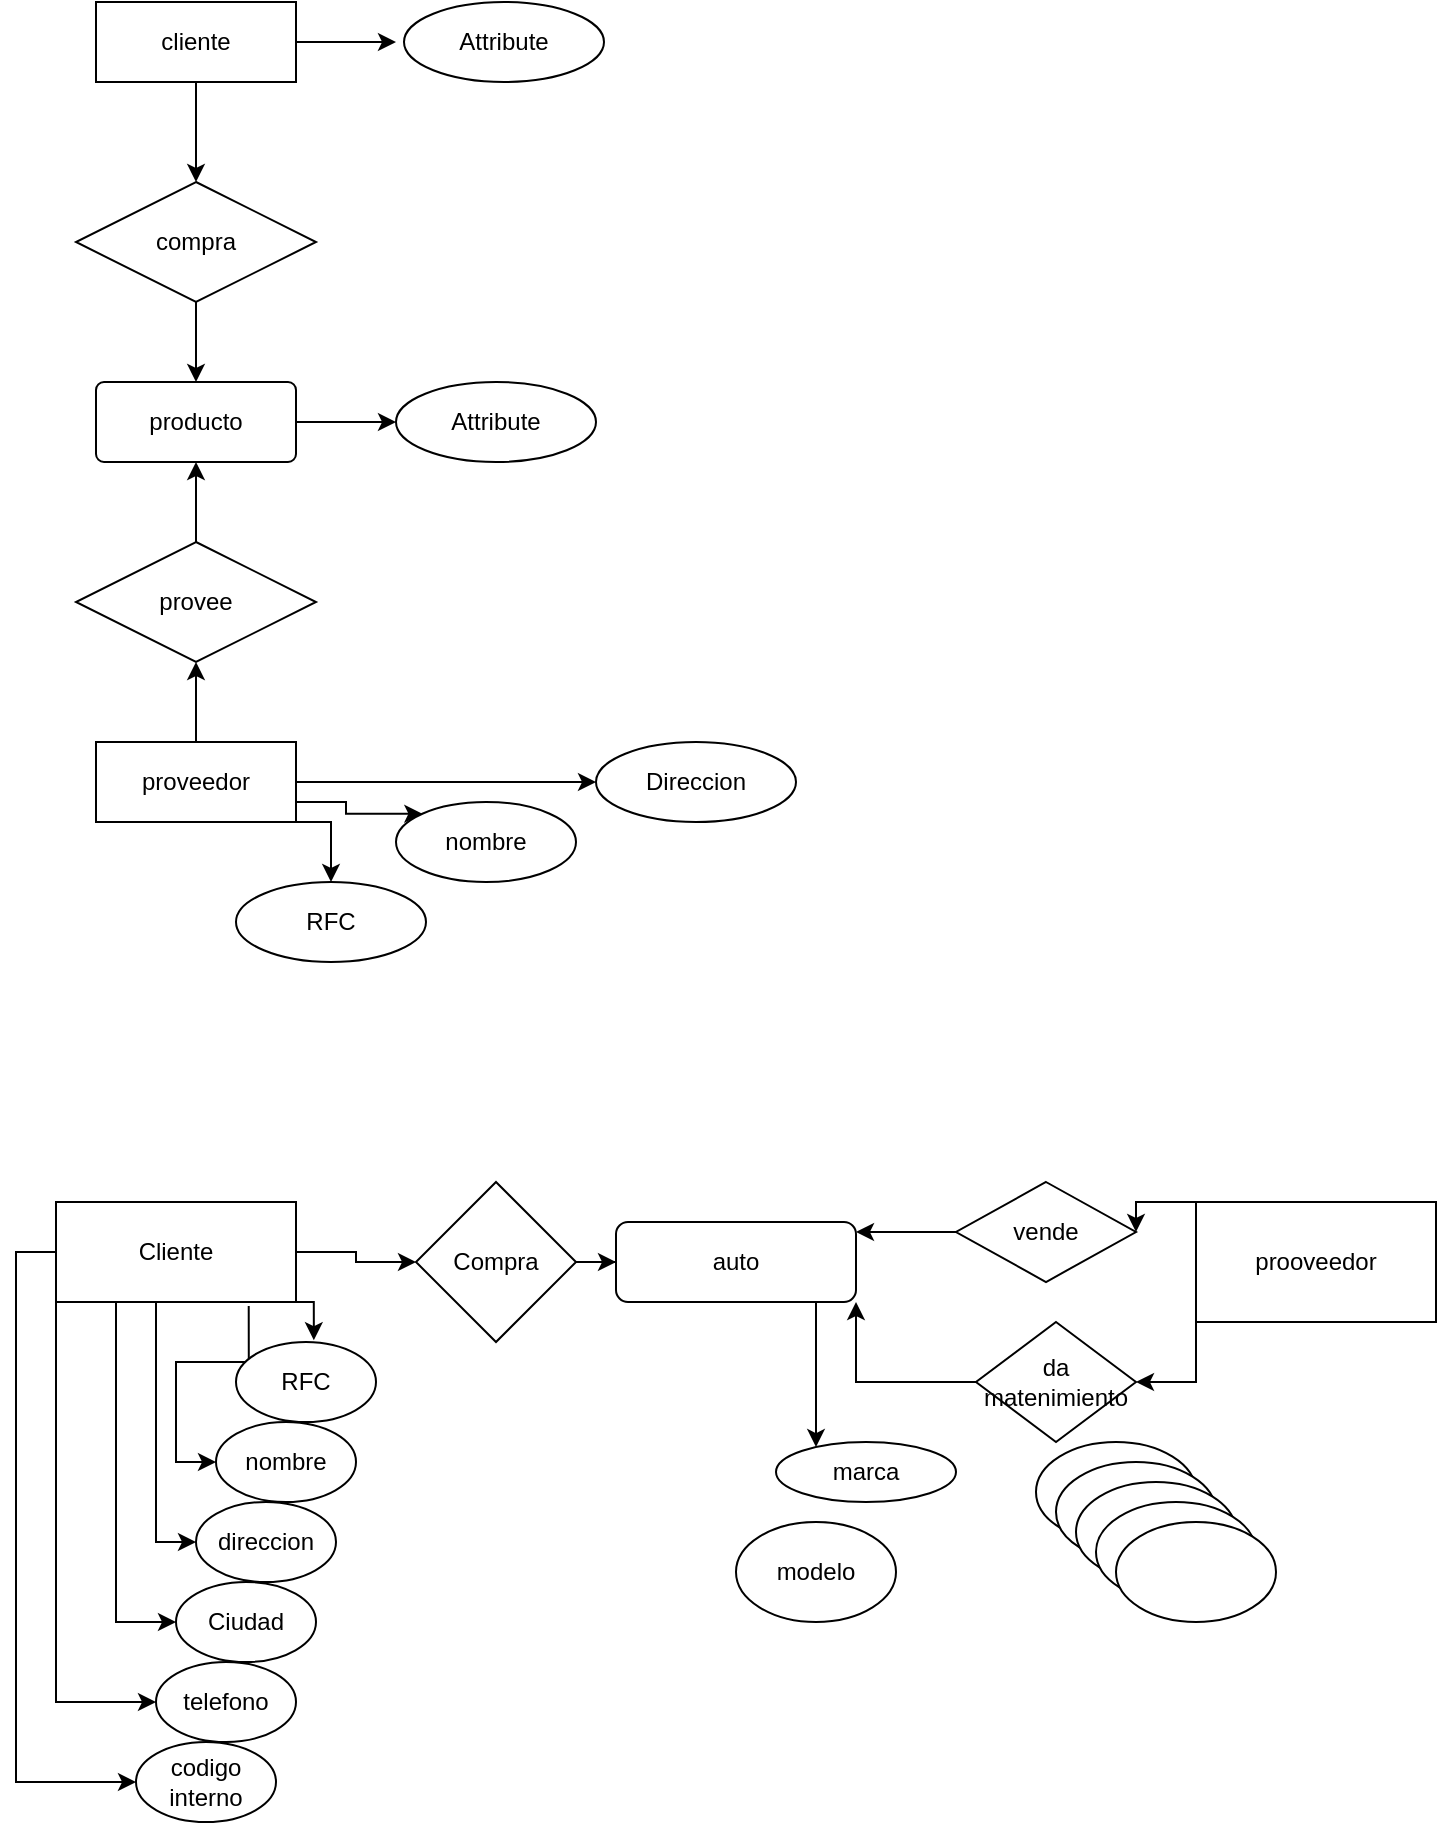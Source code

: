 <mxfile version="20.5.1" type="github">
  <diagram id="qlSu_hCytlXmXeY36GiM" name="Página-1">
    <mxGraphModel dx="1392" dy="489" grid="1" gridSize="10" guides="1" tooltips="1" connect="1" arrows="1" fold="1" page="1" pageScale="1" pageWidth="827" pageHeight="1169" math="0" shadow="0">
      <root>
        <mxCell id="0" />
        <mxCell id="1" parent="0" />
        <mxCell id="x2QwnfS2ca_xo_bsKNTp-10" style="edgeStyle=orthogonalEdgeStyle;rounded=0;orthogonalLoop=1;jettySize=auto;html=1;exitX=0.5;exitY=1;exitDx=0;exitDy=0;entryX=0.5;entryY=0;entryDx=0;entryDy=0;" parent="1" source="x2QwnfS2ca_xo_bsKNTp-1" target="x2QwnfS2ca_xo_bsKNTp-2" edge="1">
          <mxGeometry relative="1" as="geometry" />
        </mxCell>
        <mxCell id="x2QwnfS2ca_xo_bsKNTp-17" value="" style="edgeStyle=orthogonalEdgeStyle;rounded=0;orthogonalLoop=1;jettySize=auto;html=1;" parent="1" source="x2QwnfS2ca_xo_bsKNTp-1" edge="1">
          <mxGeometry relative="1" as="geometry">
            <mxPoint x="190" y="30" as="targetPoint" />
          </mxGeometry>
        </mxCell>
        <mxCell id="x2QwnfS2ca_xo_bsKNTp-1" value="cliente" style="whiteSpace=wrap;html=1;align=center;" parent="1" vertex="1">
          <mxGeometry x="40" y="10" width="100" height="40" as="geometry" />
        </mxCell>
        <mxCell id="x2QwnfS2ca_xo_bsKNTp-6" style="edgeStyle=orthogonalEdgeStyle;rounded=0;orthogonalLoop=1;jettySize=auto;html=1;exitX=0.5;exitY=1;exitDx=0;exitDy=0;" parent="1" source="x2QwnfS2ca_xo_bsKNTp-2" target="x2QwnfS2ca_xo_bsKNTp-5" edge="1">
          <mxGeometry relative="1" as="geometry" />
        </mxCell>
        <mxCell id="x2QwnfS2ca_xo_bsKNTp-2" value="compra" style="shape=rhombus;perimeter=rhombusPerimeter;whiteSpace=wrap;html=1;align=center;" parent="1" vertex="1">
          <mxGeometry x="30" y="100" width="120" height="60" as="geometry" />
        </mxCell>
        <mxCell id="x2QwnfS2ca_xo_bsKNTp-4" value="Attribute" style="ellipse;whiteSpace=wrap;html=1;align=center;" parent="1" vertex="1">
          <mxGeometry x="190" y="200" width="100" height="40" as="geometry" />
        </mxCell>
        <mxCell id="x2QwnfS2ca_xo_bsKNTp-8" style="edgeStyle=orthogonalEdgeStyle;rounded=0;orthogonalLoop=1;jettySize=auto;html=1;" parent="1" source="x2QwnfS2ca_xo_bsKNTp-5" target="x2QwnfS2ca_xo_bsKNTp-4" edge="1">
          <mxGeometry relative="1" as="geometry" />
        </mxCell>
        <mxCell id="x2QwnfS2ca_xo_bsKNTp-5" value="producto" style="rounded=1;arcSize=10;whiteSpace=wrap;html=1;align=center;" parent="1" vertex="1">
          <mxGeometry x="40" y="200" width="100" height="40" as="geometry" />
        </mxCell>
        <mxCell id="x2QwnfS2ca_xo_bsKNTp-18" value="" style="edgeStyle=orthogonalEdgeStyle;rounded=0;orthogonalLoop=1;jettySize=auto;html=1;" parent="1" source="x2QwnfS2ca_xo_bsKNTp-12" target="x2QwnfS2ca_xo_bsKNTp-15" edge="1">
          <mxGeometry relative="1" as="geometry" />
        </mxCell>
        <mxCell id="Csu2EXhS7KZmmG47xOdv-5" value="" style="edgeStyle=orthogonalEdgeStyle;rounded=0;orthogonalLoop=1;jettySize=auto;html=1;" edge="1" parent="1" source="x2QwnfS2ca_xo_bsKNTp-12" target="x2QwnfS2ca_xo_bsKNTp-23">
          <mxGeometry relative="1" as="geometry" />
        </mxCell>
        <mxCell id="Csu2EXhS7KZmmG47xOdv-7" style="edgeStyle=orthogonalEdgeStyle;rounded=0;orthogonalLoop=1;jettySize=auto;html=1;exitX=1;exitY=0.75;exitDx=0;exitDy=0;entryX=0;entryY=0;entryDx=0;entryDy=0;" edge="1" parent="1" source="x2QwnfS2ca_xo_bsKNTp-12" target="Csu2EXhS7KZmmG47xOdv-1">
          <mxGeometry relative="1" as="geometry" />
        </mxCell>
        <mxCell id="Csu2EXhS7KZmmG47xOdv-8" style="edgeStyle=orthogonalEdgeStyle;rounded=0;orthogonalLoop=1;jettySize=auto;html=1;exitX=1;exitY=1;exitDx=0;exitDy=0;entryX=0.5;entryY=0;entryDx=0;entryDy=0;" edge="1" parent="1" source="x2QwnfS2ca_xo_bsKNTp-12" target="Csu2EXhS7KZmmG47xOdv-2">
          <mxGeometry relative="1" as="geometry" />
        </mxCell>
        <mxCell id="x2QwnfS2ca_xo_bsKNTp-12" value="proveedor" style="whiteSpace=wrap;html=1;align=center;" parent="1" vertex="1">
          <mxGeometry x="40" y="380" width="100" height="40" as="geometry" />
        </mxCell>
        <mxCell id="x2QwnfS2ca_xo_bsKNTp-25" value="" style="edgeStyle=orthogonalEdgeStyle;rounded=0;orthogonalLoop=1;jettySize=auto;html=1;" parent="1" source="x2QwnfS2ca_xo_bsKNTp-15" target="x2QwnfS2ca_xo_bsKNTp-5" edge="1">
          <mxGeometry relative="1" as="geometry" />
        </mxCell>
        <mxCell id="x2QwnfS2ca_xo_bsKNTp-15" value="provee" style="shape=rhombus;perimeter=rhombusPerimeter;whiteSpace=wrap;html=1;align=center;" parent="1" vertex="1">
          <mxGeometry x="30" y="280" width="120" height="60" as="geometry" />
        </mxCell>
        <mxCell id="x2QwnfS2ca_xo_bsKNTp-21" value="Attribute" style="ellipse;whiteSpace=wrap;html=1;align=center;" parent="1" vertex="1">
          <mxGeometry x="194" y="10" width="100" height="40" as="geometry" />
        </mxCell>
        <mxCell id="x2QwnfS2ca_xo_bsKNTp-23" value="&lt;font style=&quot;vertical-align: inherit;&quot;&gt;&lt;font style=&quot;vertical-align: inherit;&quot;&gt;Direccion&lt;br&gt;&lt;/font&gt;&lt;/font&gt;" style="ellipse;whiteSpace=wrap;html=1;align=center;" parent="1" vertex="1">
          <mxGeometry x="290" y="380" width="100" height="40" as="geometry" />
        </mxCell>
        <mxCell id="Csu2EXhS7KZmmG47xOdv-1" value="&lt;font style=&quot;vertical-align: inherit;&quot;&gt;&lt;font style=&quot;vertical-align: inherit;&quot;&gt;&lt;font style=&quot;vertical-align: inherit;&quot;&gt;&lt;font style=&quot;vertical-align: inherit;&quot;&gt;nombre&lt;/font&gt;&lt;/font&gt;&lt;br&gt;&lt;/font&gt;&lt;/font&gt;" style="ellipse;whiteSpace=wrap;html=1;" vertex="1" parent="1">
          <mxGeometry x="190" y="410" width="90" height="40" as="geometry" />
        </mxCell>
        <mxCell id="Csu2EXhS7KZmmG47xOdv-2" value="&lt;font style=&quot;vertical-align: inherit;&quot;&gt;&lt;font style=&quot;vertical-align: inherit;&quot;&gt;&lt;font style=&quot;vertical-align: inherit;&quot;&gt;&lt;font style=&quot;vertical-align: inherit;&quot;&gt;RFC&lt;/font&gt;&lt;/font&gt;&lt;br&gt;&lt;/font&gt;&lt;/font&gt;" style="ellipse;whiteSpace=wrap;html=1;" vertex="1" parent="1">
          <mxGeometry x="110" y="450" width="95" height="40" as="geometry" />
        </mxCell>
        <mxCell id="Csu2EXhS7KZmmG47xOdv-51" value="" style="edgeStyle=orthogonalEdgeStyle;rounded=0;orthogonalLoop=1;jettySize=auto;html=1;" edge="1" parent="1" source="Csu2EXhS7KZmmG47xOdv-10" target="Csu2EXhS7KZmmG47xOdv-50">
          <mxGeometry relative="1" as="geometry">
            <Array as="points">
              <mxPoint x="400" y="700" />
              <mxPoint x="400" y="700" />
            </Array>
          </mxGeometry>
        </mxCell>
        <mxCell id="Csu2EXhS7KZmmG47xOdv-10" value="&lt;font style=&quot;vertical-align: inherit;&quot;&gt;&lt;font style=&quot;vertical-align: inherit;&quot;&gt;auto&lt;/font&gt;&lt;/font&gt;" style="rounded=1;whiteSpace=wrap;html=1;" vertex="1" parent="1">
          <mxGeometry x="300" y="620" width="120" height="40" as="geometry" />
        </mxCell>
        <mxCell id="Csu2EXhS7KZmmG47xOdv-27" value="" style="edgeStyle=orthogonalEdgeStyle;rounded=0;orthogonalLoop=1;jettySize=auto;html=1;" edge="1" parent="1" source="Csu2EXhS7KZmmG47xOdv-11" target="Csu2EXhS7KZmmG47xOdv-13">
          <mxGeometry relative="1" as="geometry" />
        </mxCell>
        <mxCell id="Csu2EXhS7KZmmG47xOdv-44" style="edgeStyle=orthogonalEdgeStyle;rounded=0;orthogonalLoop=1;jettySize=auto;html=1;exitX=1;exitY=1;exitDx=0;exitDy=0;entryX=0.556;entryY=-0.022;entryDx=0;entryDy=0;entryPerimeter=0;" edge="1" parent="1" source="Csu2EXhS7KZmmG47xOdv-11" target="Csu2EXhS7KZmmG47xOdv-35">
          <mxGeometry relative="1" as="geometry" />
        </mxCell>
        <mxCell id="Csu2EXhS7KZmmG47xOdv-45" style="edgeStyle=orthogonalEdgeStyle;rounded=0;orthogonalLoop=1;jettySize=auto;html=1;entryX=0;entryY=0.5;entryDx=0;entryDy=0;exitX=0.803;exitY=1.041;exitDx=0;exitDy=0;exitPerimeter=0;" edge="1" parent="1" source="Csu2EXhS7KZmmG47xOdv-11" target="Csu2EXhS7KZmmG47xOdv-30">
          <mxGeometry relative="1" as="geometry" />
        </mxCell>
        <mxCell id="Csu2EXhS7KZmmG47xOdv-46" style="edgeStyle=orthogonalEdgeStyle;rounded=0;orthogonalLoop=1;jettySize=auto;html=1;exitX=0.5;exitY=1;exitDx=0;exitDy=0;entryX=0;entryY=0.5;entryDx=0;entryDy=0;" edge="1" parent="1" source="Csu2EXhS7KZmmG47xOdv-11" target="Csu2EXhS7KZmmG47xOdv-34">
          <mxGeometry relative="1" as="geometry">
            <Array as="points">
              <mxPoint x="70" y="660" />
              <mxPoint x="70" y="780" />
            </Array>
          </mxGeometry>
        </mxCell>
        <mxCell id="Csu2EXhS7KZmmG47xOdv-47" style="edgeStyle=orthogonalEdgeStyle;rounded=0;orthogonalLoop=1;jettySize=auto;html=1;exitX=0.25;exitY=1;exitDx=0;exitDy=0;entryX=0;entryY=0.5;entryDx=0;entryDy=0;" edge="1" parent="1" source="Csu2EXhS7KZmmG47xOdv-11" target="Csu2EXhS7KZmmG47xOdv-33">
          <mxGeometry relative="1" as="geometry" />
        </mxCell>
        <mxCell id="Csu2EXhS7KZmmG47xOdv-48" style="edgeStyle=orthogonalEdgeStyle;rounded=0;orthogonalLoop=1;jettySize=auto;html=1;exitX=0;exitY=1;exitDx=0;exitDy=0;entryX=0;entryY=0.5;entryDx=0;entryDy=0;" edge="1" parent="1" source="Csu2EXhS7KZmmG47xOdv-11" target="Csu2EXhS7KZmmG47xOdv-32">
          <mxGeometry relative="1" as="geometry" />
        </mxCell>
        <mxCell id="Csu2EXhS7KZmmG47xOdv-49" style="edgeStyle=orthogonalEdgeStyle;rounded=0;orthogonalLoop=1;jettySize=auto;html=1;exitX=0;exitY=0.5;exitDx=0;exitDy=0;entryX=0;entryY=0.5;entryDx=0;entryDy=0;" edge="1" parent="1" source="Csu2EXhS7KZmmG47xOdv-11" target="Csu2EXhS7KZmmG47xOdv-31">
          <mxGeometry relative="1" as="geometry" />
        </mxCell>
        <mxCell id="Csu2EXhS7KZmmG47xOdv-11" value="&lt;font style=&quot;vertical-align: inherit;&quot;&gt;&lt;font style=&quot;vertical-align: inherit;&quot;&gt;Cliente&lt;/font&gt;&lt;/font&gt;" style="rounded=0;whiteSpace=wrap;html=1;" vertex="1" parent="1">
          <mxGeometry x="20" y="610" width="120" height="50" as="geometry" />
        </mxCell>
        <mxCell id="Csu2EXhS7KZmmG47xOdv-18" style="edgeStyle=orthogonalEdgeStyle;rounded=0;orthogonalLoop=1;jettySize=auto;html=1;exitX=0;exitY=0;exitDx=0;exitDy=0;entryX=1;entryY=0.5;entryDx=0;entryDy=0;" edge="1" parent="1" source="Csu2EXhS7KZmmG47xOdv-12" target="Csu2EXhS7KZmmG47xOdv-14">
          <mxGeometry relative="1" as="geometry" />
        </mxCell>
        <mxCell id="Csu2EXhS7KZmmG47xOdv-19" style="edgeStyle=orthogonalEdgeStyle;rounded=0;orthogonalLoop=1;jettySize=auto;html=1;exitX=0;exitY=1;exitDx=0;exitDy=0;entryX=1;entryY=0.5;entryDx=0;entryDy=0;" edge="1" parent="1" source="Csu2EXhS7KZmmG47xOdv-12" target="Csu2EXhS7KZmmG47xOdv-15">
          <mxGeometry relative="1" as="geometry" />
        </mxCell>
        <mxCell id="Csu2EXhS7KZmmG47xOdv-12" value="&lt;font style=&quot;vertical-align: inherit;&quot;&gt;&lt;font style=&quot;vertical-align: inherit;&quot;&gt;prooveedor&lt;/font&gt;&lt;/font&gt;" style="rounded=0;whiteSpace=wrap;html=1;" vertex="1" parent="1">
          <mxGeometry x="590" y="610" width="120" height="60" as="geometry" />
        </mxCell>
        <mxCell id="Csu2EXhS7KZmmG47xOdv-28" value="" style="edgeStyle=orthogonalEdgeStyle;rounded=0;orthogonalLoop=1;jettySize=auto;html=1;" edge="1" parent="1" source="Csu2EXhS7KZmmG47xOdv-13" target="Csu2EXhS7KZmmG47xOdv-10">
          <mxGeometry relative="1" as="geometry" />
        </mxCell>
        <mxCell id="Csu2EXhS7KZmmG47xOdv-13" value="&lt;font style=&quot;vertical-align: inherit;&quot;&gt;&lt;font style=&quot;vertical-align: inherit;&quot;&gt;Compra&lt;/font&gt;&lt;/font&gt;" style="rhombus;whiteSpace=wrap;html=1;" vertex="1" parent="1">
          <mxGeometry x="200" y="600" width="80" height="80" as="geometry" />
        </mxCell>
        <mxCell id="Csu2EXhS7KZmmG47xOdv-21" style="edgeStyle=orthogonalEdgeStyle;rounded=0;orthogonalLoop=1;jettySize=auto;html=1;exitX=0;exitY=0.5;exitDx=0;exitDy=0;" edge="1" parent="1" source="Csu2EXhS7KZmmG47xOdv-14" target="Csu2EXhS7KZmmG47xOdv-10">
          <mxGeometry relative="1" as="geometry">
            <Array as="points">
              <mxPoint x="440" y="625" />
              <mxPoint x="440" y="625" />
            </Array>
          </mxGeometry>
        </mxCell>
        <mxCell id="Csu2EXhS7KZmmG47xOdv-14" value="&lt;font style=&quot;vertical-align: inherit;&quot;&gt;&lt;font style=&quot;vertical-align: inherit;&quot;&gt;vende&lt;/font&gt;&lt;/font&gt;" style="rhombus;whiteSpace=wrap;html=1;" vertex="1" parent="1">
          <mxGeometry x="470" y="600" width="90" height="50" as="geometry" />
        </mxCell>
        <mxCell id="Csu2EXhS7KZmmG47xOdv-20" style="edgeStyle=orthogonalEdgeStyle;rounded=0;orthogonalLoop=1;jettySize=auto;html=1;exitX=0;exitY=0.5;exitDx=0;exitDy=0;entryX=1;entryY=1;entryDx=0;entryDy=0;" edge="1" parent="1" source="Csu2EXhS7KZmmG47xOdv-15" target="Csu2EXhS7KZmmG47xOdv-10">
          <mxGeometry relative="1" as="geometry" />
        </mxCell>
        <mxCell id="Csu2EXhS7KZmmG47xOdv-15" value="&lt;font style=&quot;vertical-align: inherit;&quot;&gt;&lt;font style=&quot;vertical-align: inherit;&quot;&gt;da matenimiento&lt;/font&gt;&lt;/font&gt;" style="rhombus;whiteSpace=wrap;html=1;" vertex="1" parent="1">
          <mxGeometry x="480" y="670" width="80" height="60" as="geometry" />
        </mxCell>
        <mxCell id="Csu2EXhS7KZmmG47xOdv-16" style="edgeStyle=orthogonalEdgeStyle;rounded=0;orthogonalLoop=1;jettySize=auto;html=1;exitX=0.5;exitY=1;exitDx=0;exitDy=0;" edge="1" parent="1" source="Csu2EXhS7KZmmG47xOdv-15" target="Csu2EXhS7KZmmG47xOdv-15">
          <mxGeometry relative="1" as="geometry" />
        </mxCell>
        <mxCell id="Csu2EXhS7KZmmG47xOdv-30" value="&lt;font style=&quot;vertical-align: inherit;&quot;&gt;&lt;font style=&quot;vertical-align: inherit;&quot;&gt;nombre&lt;/font&gt;&lt;/font&gt;" style="ellipse;whiteSpace=wrap;html=1;" vertex="1" parent="1">
          <mxGeometry x="100" y="720" width="70" height="40" as="geometry" />
        </mxCell>
        <mxCell id="Csu2EXhS7KZmmG47xOdv-31" value="&lt;font style=&quot;vertical-align: inherit;&quot;&gt;&lt;font style=&quot;vertical-align: inherit;&quot;&gt;&lt;font style=&quot;vertical-align: inherit;&quot;&gt;&lt;font style=&quot;vertical-align: inherit;&quot;&gt;codigo interno&lt;/font&gt;&lt;/font&gt;&lt;/font&gt;&lt;/font&gt;" style="ellipse;whiteSpace=wrap;html=1;" vertex="1" parent="1">
          <mxGeometry x="60" y="880" width="70" height="40" as="geometry" />
        </mxCell>
        <mxCell id="Csu2EXhS7KZmmG47xOdv-32" value="&lt;font style=&quot;vertical-align: inherit;&quot;&gt;&lt;font style=&quot;vertical-align: inherit;&quot;&gt;telefono&lt;/font&gt;&lt;/font&gt;" style="ellipse;whiteSpace=wrap;html=1;" vertex="1" parent="1">
          <mxGeometry x="70" y="840" width="70" height="40" as="geometry" />
        </mxCell>
        <mxCell id="Csu2EXhS7KZmmG47xOdv-33" value="&lt;font style=&quot;vertical-align: inherit;&quot;&gt;&lt;font style=&quot;vertical-align: inherit;&quot;&gt;Ciudad&lt;/font&gt;&lt;/font&gt;" style="ellipse;whiteSpace=wrap;html=1;" vertex="1" parent="1">
          <mxGeometry x="80" y="800" width="70" height="40" as="geometry" />
        </mxCell>
        <mxCell id="Csu2EXhS7KZmmG47xOdv-34" value="&lt;font style=&quot;vertical-align: inherit;&quot;&gt;&lt;font style=&quot;vertical-align: inherit;&quot;&gt;direccion&lt;/font&gt;&lt;/font&gt;" style="ellipse;whiteSpace=wrap;html=1;" vertex="1" parent="1">
          <mxGeometry x="90" y="760" width="70" height="40" as="geometry" />
        </mxCell>
        <mxCell id="Csu2EXhS7KZmmG47xOdv-35" value="&lt;font style=&quot;vertical-align: inherit;&quot;&gt;&lt;font style=&quot;vertical-align: inherit;&quot;&gt;RFC&lt;/font&gt;&lt;/font&gt;" style="ellipse;whiteSpace=wrap;html=1;" vertex="1" parent="1">
          <mxGeometry x="110" y="680" width="70" height="40" as="geometry" />
        </mxCell>
        <mxCell id="Csu2EXhS7KZmmG47xOdv-50" value="&lt;font style=&quot;vertical-align: inherit;&quot;&gt;&lt;font style=&quot;vertical-align: inherit;&quot;&gt;marca&lt;/font&gt;&lt;/font&gt;" style="ellipse;whiteSpace=wrap;html=1;rounded=1;" vertex="1" parent="1">
          <mxGeometry x="380" y="730" width="90" height="30" as="geometry" />
        </mxCell>
        <mxCell id="Csu2EXhS7KZmmG47xOdv-57" value="" style="ellipse;whiteSpace=wrap;html=1;" vertex="1" parent="1">
          <mxGeometry x="510" y="730" width="80" height="50" as="geometry" />
        </mxCell>
        <mxCell id="Csu2EXhS7KZmmG47xOdv-58" value="" style="ellipse;whiteSpace=wrap;html=1;" vertex="1" parent="1">
          <mxGeometry x="520" y="740" width="80" height="50" as="geometry" />
        </mxCell>
        <mxCell id="Csu2EXhS7KZmmG47xOdv-59" value="" style="ellipse;whiteSpace=wrap;html=1;" vertex="1" parent="1">
          <mxGeometry x="530" y="750" width="80" height="50" as="geometry" />
        </mxCell>
        <mxCell id="Csu2EXhS7KZmmG47xOdv-60" value="" style="ellipse;whiteSpace=wrap;html=1;" vertex="1" parent="1">
          <mxGeometry x="540" y="760" width="80" height="50" as="geometry" />
        </mxCell>
        <mxCell id="Csu2EXhS7KZmmG47xOdv-61" value="" style="ellipse;whiteSpace=wrap;html=1;" vertex="1" parent="1">
          <mxGeometry x="550" y="770" width="80" height="50" as="geometry" />
        </mxCell>
        <mxCell id="Csu2EXhS7KZmmG47xOdv-62" value="&lt;font style=&quot;vertical-align: inherit;&quot;&gt;&lt;font style=&quot;vertical-align: inherit;&quot;&gt;modelo&lt;/font&gt;&lt;/font&gt;" style="ellipse;whiteSpace=wrap;html=1;" vertex="1" parent="1">
          <mxGeometry x="360" y="770" width="80" height="50" as="geometry" />
        </mxCell>
      </root>
    </mxGraphModel>
  </diagram>
</mxfile>
